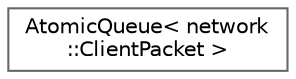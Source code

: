 digraph "Graphical Class Hierarchy"
{
 // LATEX_PDF_SIZE
  bgcolor="transparent";
  edge [fontname=Helvetica,fontsize=10,labelfontname=Helvetica,labelfontsize=10];
  node [fontname=Helvetica,fontsize=10,shape=box,height=0.2,width=0.4];
  rankdir="LR";
  Node0 [label="AtomicQueue\< network\l::ClientPacket \>",height=0.2,width=0.4,color="grey40", fillcolor="white", style="filled",URL="$d1/dab/struct_atomic_queue.html",tooltip=" "];
}

